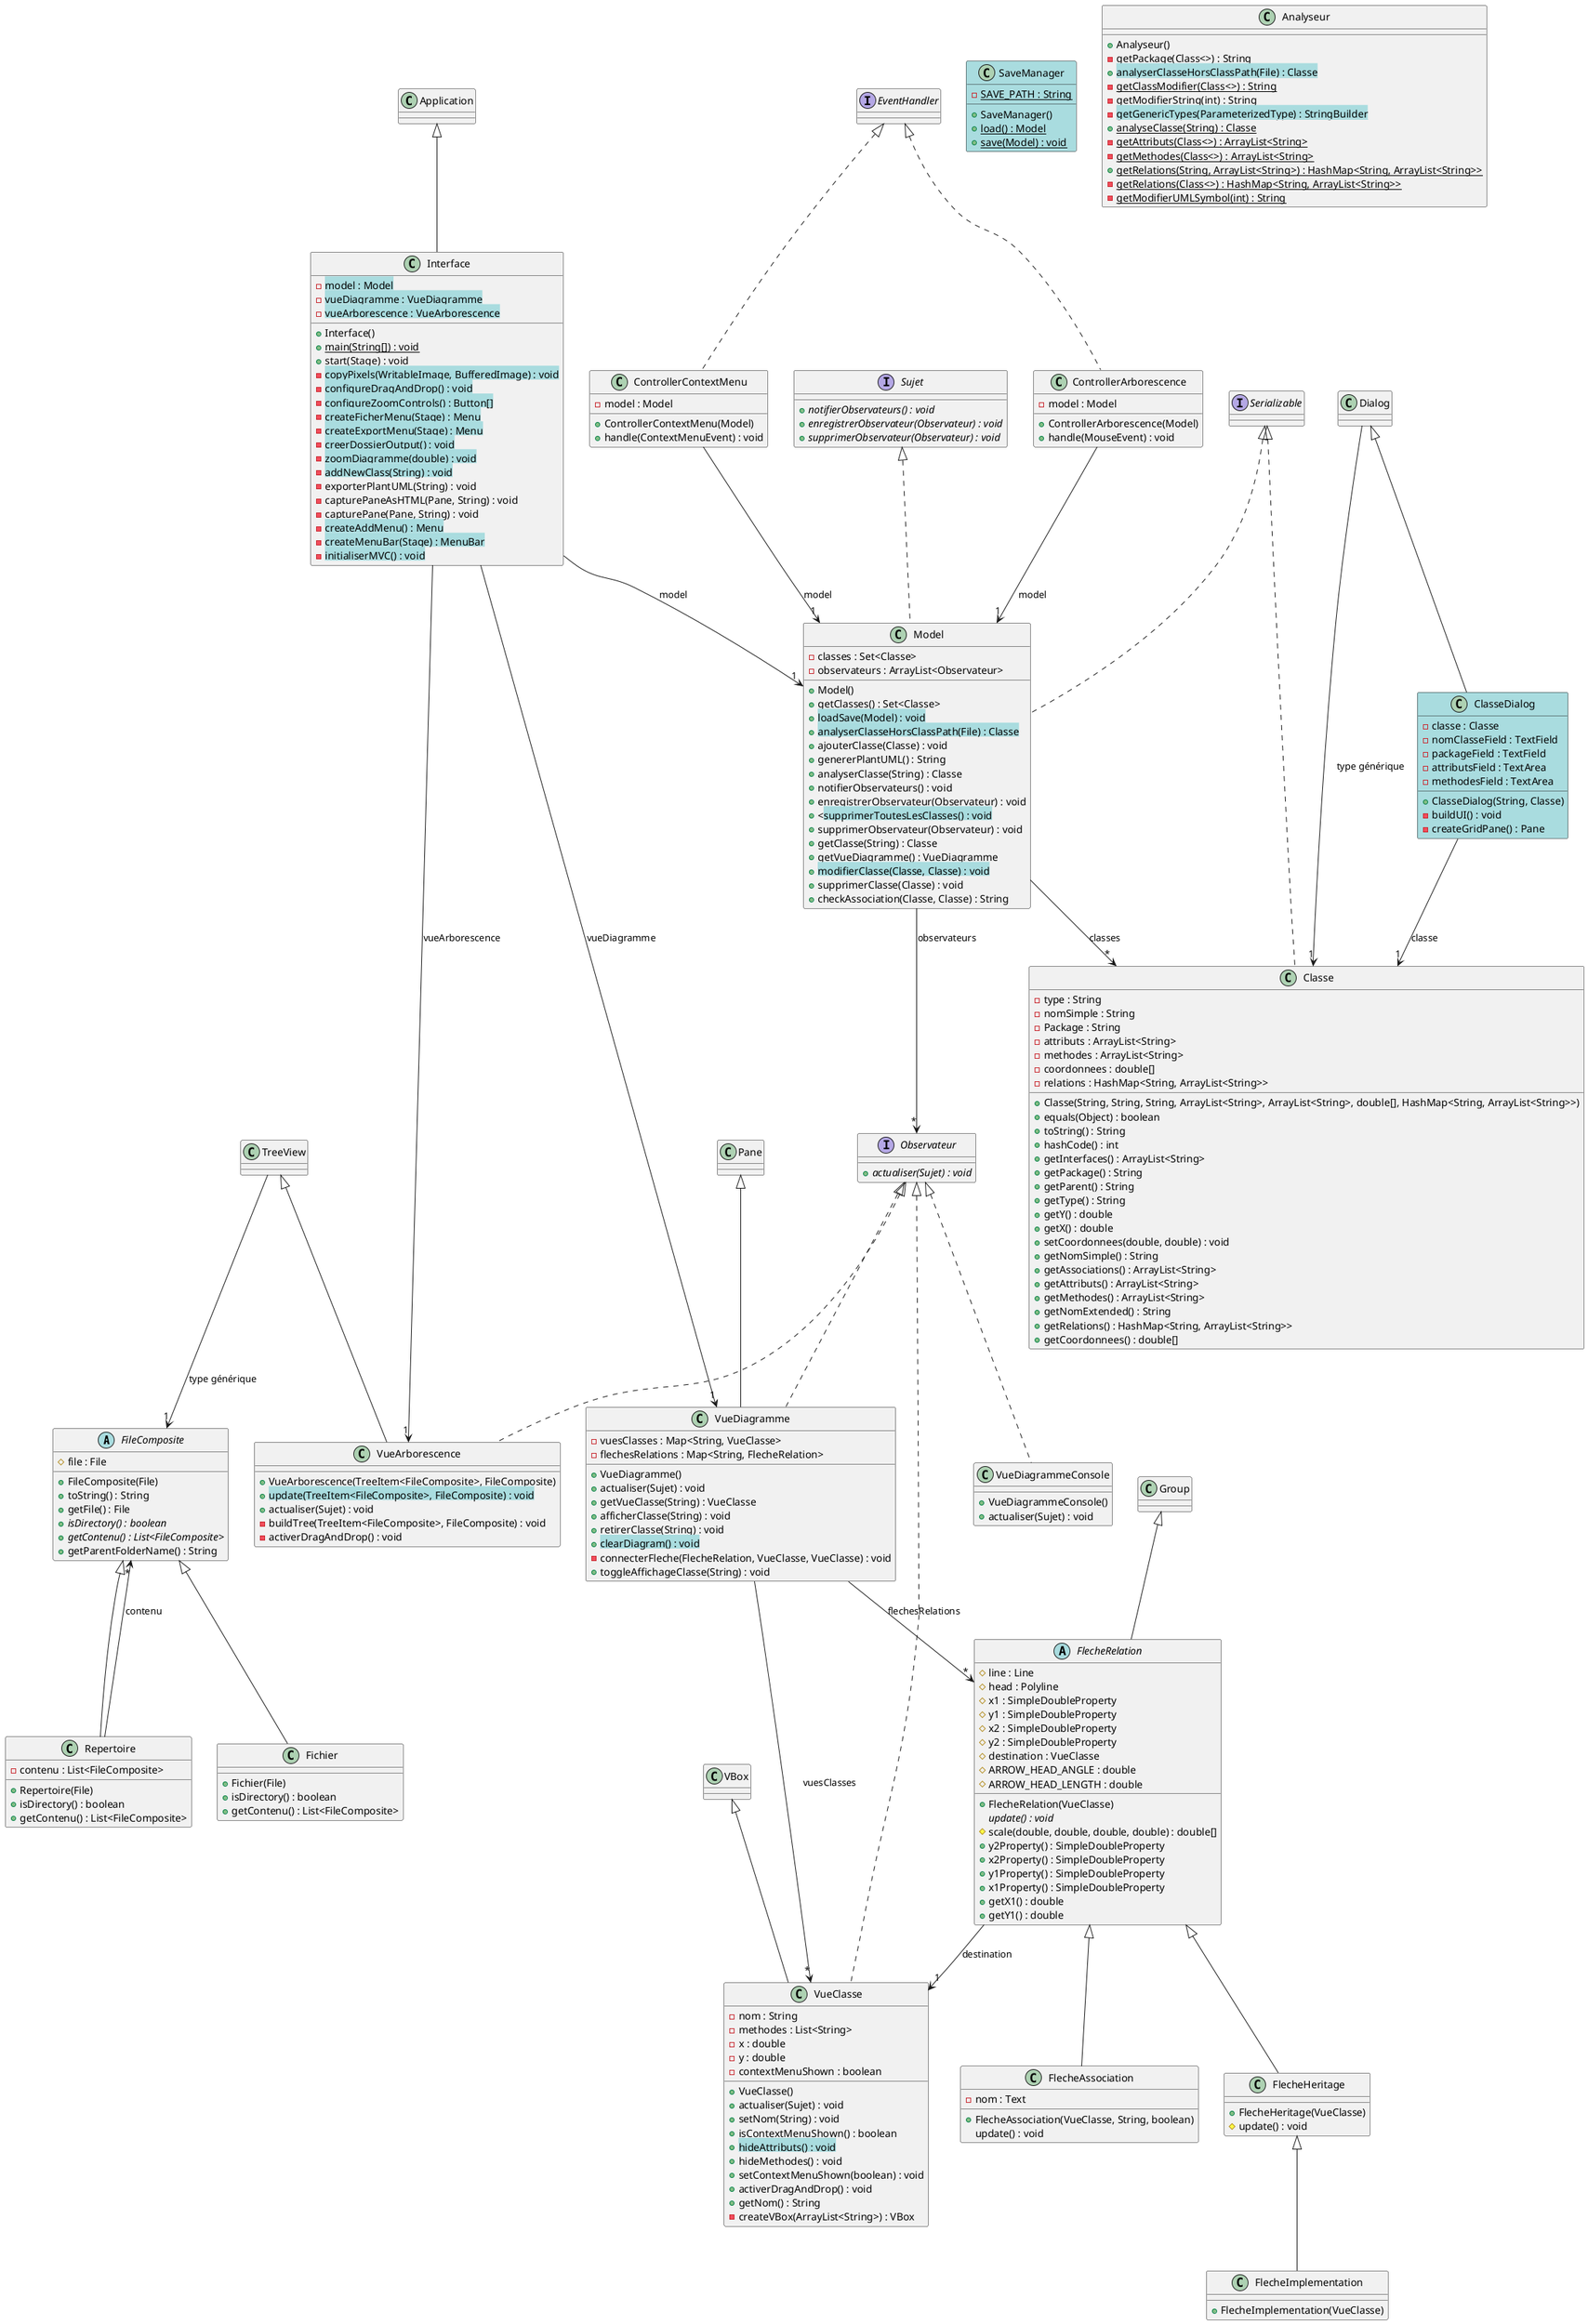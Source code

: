 @startuml
abstract FileComposite {
	# file : File
	+ FileComposite(File)
	+ toString() : String
	+ getFile() : File
	+ {abstract} isDirectory() : boolean
	+ {abstract} getContenu() : List<FileComposite>
	+ getParentFolderName() : String
}
class FlecheImplementation extends FlecheHeritage {
	+ FlecheImplementation(VueClasse)
}
class VueClasse extends VBox implements Observateur {
	- nom : String
	- methodes : List<String>
	- x : double
	- y : double
	- contextMenuShown : boolean
	+ VueClasse()
	+ actualiser(Sujet) : void
	+ setNom(String) : void
	+ isContextMenuShown() : boolean
	+ <back:#A9DCDF>hideAttributs() : void</back>
	+ hideMethodes() : void
	+ setContextMenuShown(boolean) : void
	+ activerDragAndDrop() : void
	+ getNom() : String
	- createVBox(ArrayList<String>) : VBox
}
class Repertoire extends FileComposite {
	- contenu : List<FileComposite>
	+ Repertoire(File)
	+ isDirectory() : boolean
	+ getContenu() : List<FileComposite>
}
class VueArborescence extends TreeView<FileComposite> implements Observateur {
	+ VueArborescence(TreeItem<FileComposite>, FileComposite)
	+ <back:#A9DCDF>update(TreeItem<FileComposite>, FileComposite) : void</back>
	+ actualiser(Sujet) : void
	- buildTree(TreeItem<FileComposite>, FileComposite) : void
	- activerDragAndDrop() : void
}
abstract FlecheRelation extends Group {
	# line : Line
	# head : Polyline
	# x1 : SimpleDoubleProperty
	# y1 : SimpleDoubleProperty
	# x2 : SimpleDoubleProperty
	# y2 : SimpleDoubleProperty
	# destination : VueClasse
	# ARROW_HEAD_ANGLE : double
	# ARROW_HEAD_LENGTH : double
	+ FlecheRelation(VueClasse)
	{abstract} update() : void
	# scale(double, double, double, double) : double[]
	+ y2Property() : SimpleDoubleProperty
	+ x2Property() : SimpleDoubleProperty
	+ y1Property() : SimpleDoubleProperty
	+ x1Property() : SimpleDoubleProperty
	+ getX1() : double
	+ getY1() : double
}
class Fichier extends FileComposite {
	+ Fichier(File)
	+ isDirectory() : boolean
	+ getContenu() : List<FileComposite>
}
class VueDiagramme extends Pane implements Observateur {
	- vuesClasses : Map<String, VueClasse>
	- flechesRelations : Map<String, FlecheRelation>
	+ VueDiagramme()
	+ actualiser(Sujet) : void
	+ getVueClasse(String) : VueClasse
	+ afficherClasse(String) : void
	+ retirerClasse(String) : void
	+ <back:#A9DCDF>clearDiagram() : void</back>
	- connecterFleche(FlecheRelation, VueClasse, VueClasse) : void
	+ toggleAffichageClasse(String) : void
}
class VueDiagrammeConsole implements Observateur {
	+ VueDiagrammeConsole()
	+ actualiser(Sujet) : void
}
class SaveManager #A9DCDF {
	- {static} SAVE_PATH : String
	+ SaveManager()
	+ {static} load() : Model
	+ {static} save(Model) : void
}
class ControllerContextMenu implements EventHandler {
	- model : Model
	+ ControllerContextMenu(Model)
	+ handle(ContextMenuEvent) : void
}
class ControllerArborescence implements EventHandler {
	- model : Model
	+ ControllerArborescence(Model)
	+ handle(MouseEvent) : void
}
interface Observateur {
	+ {abstract} actualiser(Sujet) : void
}
class ClasseDialog #A9DCDF extends Dialog<Classe> {
	- classe : Classe
	- nomClasseField : TextField
	- packageField : TextField
	- attributsField : TextArea
	- methodesField : TextArea
	+ ClasseDialog(String, Classe)
	- buildUI() : void
	- createGridPane() : Pane
}
class FlecheAssociation extends FlecheRelation {
	- nom : Text
	+ FlecheAssociation(VueClasse, String, boolean)
	update() : void
}
class Model implements Sujet, Serializable {
	- classes : Set<Classe>
	- observateurs : ArrayList<Observateur>
	+ Model()
	+ getClasses() : Set<Classe>
	+ <back:#A9DCDF>loadSave(Model) : void</back>
	+ <back:#A9DCDF>analyserClasseHorsClassPath(File) : Classe</back>
	+ ajouterClasse(Classe) : void
	+ genererPlantUML() : String
	+ analyserClasse(String) : Classe
	+ notifierObservateurs() : void
	+ enregistrerObservateur(Observateur) : void
	+ <<back:#A9DCDF>supprimerToutesLesClasses() : void</back>
	+ supprimerObservateur(Observateur) : void
	+ getClasse(String) : Classe
	+ getVueDiagramme() : VueDiagramme
	+ <back:#A9DCDF>modifierClasse(Classe, Classe) : void</back>
	+ supprimerClasse(Classe) : void
	+ checkAssociation(Classe, Classe) : String
}
class Analyseur {
	+ Analyseur()
	- {static} getPackage(Class<>) : String
	+ <back:#A9DCDF>{static} analyserClasseHorsClassPath(File) : Classe</back>
	- {static} getClassModifier(Class<>) : String
	- {static} getModifierString(int) : String
	- <back:#A9DCDF>{static} getGenericTypes(ParameterizedType) : StringBuilder</back>
	+ {static} analyseClasse(String) : Classe
	- {static} getAttributs(Class<>) : ArrayList<String>
	- {static} getMethodes(Class<>) : ArrayList<String>
	+ {static} getRelations(String, ArrayList<String>) : HashMap<String, ArrayList<String>>
	- {static} getRelations(Class<>) : HashMap<String, ArrayList<String>>
	- {static} getModifierUMLSymbol(int) : String
}
class Classe implements Serializable {
	- type : String
	- nomSimple : String
	- Package : String
	- attributs : ArrayList<String>
	- methodes : ArrayList<String>
	- coordonnees : double[]
	- relations : HashMap<String, ArrayList<String>>
	+ Classe(String, String, String, ArrayList<String>, ArrayList<String>, double[], HashMap<String, ArrayList<String>>)
	+ equals(Object) : boolean
	+ toString() : String
	+ hashCode() : int
	+ getInterfaces() : ArrayList<String>
	+ getPackage() : String
	+ getParent() : String
	+ getType() : String
	+ getY() : double
	+ getX() : double
	+ setCoordonnees(double, double) : void
	+ getNomSimple() : String
	+ getAssociations() : ArrayList<String>
	+ getAttributs() : ArrayList<String>
	+ getMethodes() : ArrayList<String>
	+ getNomExtended() : String
	+ getRelations() : HashMap<String, ArrayList<String>>
	+ getCoordonnees() : double[]
}
class FlecheHeritage extends FlecheRelation {
	+ FlecheHeritage(VueClasse)
	# update() : void
}
class Interface extends Application {
	- <back:#A9DCDF>model : Model</back>
	- <back:#A9DCDF>vueDiagramme : VueDiagramme</back>
	- <back:#A9DCDF>vueArborescence : VueArborescence</back>
	+ Interface()
	+ {static} main(String[]) : void
	+ start(Stage) : void
	- <back:#A9DCDF>copyPixels(WritableImage, BufferedImage) : void</back>
	- <back:#A9DCDF>configureDragAndDrop() : void</back>
	- <back:#A9DCDF>configureZoomControls() : Button[]</back>
	- <back:#A9DCDF>createFicherMenu(Stage) : Menu</back>
	- <back:#A9DCDF>createExportMenu(Stage) : Menu</back>
	- <back:#A9DCDF>creerDossierOutput() : void</back>
	- <back:#A9DCDF>zoomDiagramme(double) : void</back>
	- <back:#A9DCDF>addNewClass(String) : void</back>
	- exporterPlantUML(String) : void
	- capturePaneAsHTML(Pane, String) : void
	- capturePane(Pane, String) : void
	- <back:#A9DCDF>createAddMenu() : Menu</back>
	- <back:#A9DCDF>createMenuBar(Stage) : MenuBar</back>
	- <back:#A9DCDF>initialiserMVC() : void</back>
}
interface Sujet {
	+ {abstract} notifierObservateurs() : void
	+ {abstract} enregistrerObservateur(Observateur) : void
	+ {abstract} supprimerObservateur(Observateur) : void
}

Repertoire --> "*" FileComposite : contenu
TreeView --> "1" FileComposite : type générique
FlecheRelation --> "1" VueClasse : destination
VueDiagramme --> "*" VueClasse : vuesClasses
VueDiagramme --> "*" FlecheRelation : flechesRelations
ControllerContextMenu --> "1" Model : model
ControllerArborescence --> "1" Model : model
ClasseDialog --> "1" Classe : classe
Dialog --> "1" Classe : type générique
Model --> "*" Observateur : observateurs
Model --> "*" Classe : classes
Interface --> "1" VueArborescence : vueArborescence
Interface --> "1" VueDiagramme : vueDiagramme
Interface --> "1" Model : model
@enduml